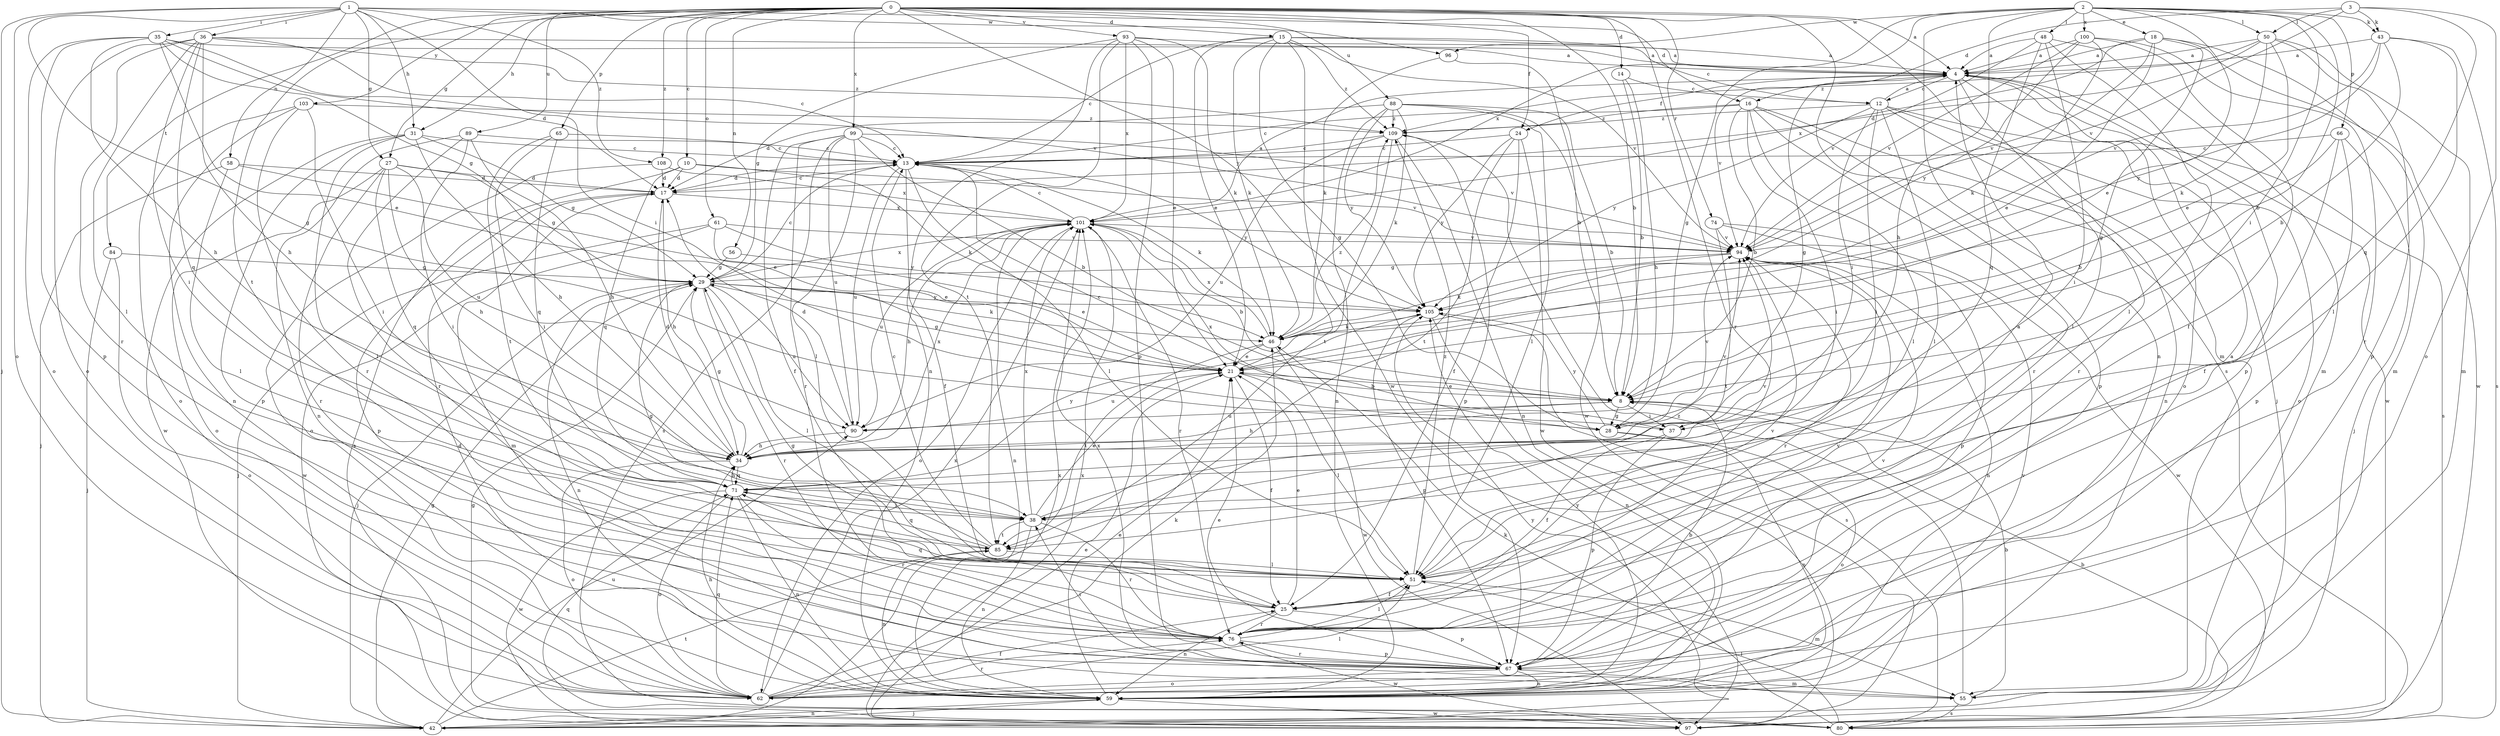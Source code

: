 strict digraph  {
0;
1;
2;
3;
4;
8;
10;
12;
13;
14;
15;
16;
17;
18;
21;
24;
25;
27;
28;
29;
31;
34;
35;
36;
37;
38;
42;
43;
46;
48;
50;
51;
55;
56;
58;
59;
61;
62;
65;
66;
67;
71;
74;
76;
80;
84;
85;
88;
89;
90;
93;
94;
96;
97;
99;
100;
101;
103;
105;
108;
109;
0 -> 4  [label=a];
0 -> 8  [label=b];
0 -> 10  [label=c];
0 -> 14  [label=d];
0 -> 15  [label=d];
0 -> 24  [label=f];
0 -> 27  [label=g];
0 -> 31  [label=h];
0 -> 55  [label=m];
0 -> 56  [label=n];
0 -> 61  [label=o];
0 -> 65  [label=p];
0 -> 74  [label=r];
0 -> 76  [label=r];
0 -> 80  [label=s];
0 -> 84  [label=t];
0 -> 85  [label=t];
0 -> 88  [label=u];
0 -> 89  [label=u];
0 -> 93  [label=v];
0 -> 99  [label=x];
0 -> 103  [label=y];
0 -> 105  [label=y];
0 -> 108  [label=z];
1 -> 16  [label=d];
1 -> 27  [label=g];
1 -> 28  [label=g];
1 -> 31  [label=h];
1 -> 35  [label=i];
1 -> 36  [label=i];
1 -> 37  [label=i];
1 -> 42  [label=j];
1 -> 58  [label=n];
1 -> 62  [label=o];
1 -> 96  [label=w];
1 -> 108  [label=z];
2 -> 8  [label=b];
2 -> 18  [label=e];
2 -> 21  [label=e];
2 -> 28  [label=g];
2 -> 34  [label=h];
2 -> 37  [label=i];
2 -> 43  [label=k];
2 -> 48  [label=l];
2 -> 50  [label=l];
2 -> 59  [label=n];
2 -> 66  [label=p];
2 -> 96  [label=w];
2 -> 100  [label=x];
2 -> 101  [label=x];
3 -> 16  [label=d];
3 -> 43  [label=k];
3 -> 50  [label=l];
3 -> 62  [label=o];
3 -> 71  [label=q];
3 -> 94  [label=v];
4 -> 12  [label=c];
4 -> 24  [label=f];
4 -> 28  [label=g];
4 -> 42  [label=j];
4 -> 51  [label=l];
4 -> 62  [label=o];
4 -> 67  [label=p];
4 -> 94  [label=v];
4 -> 97  [label=w];
8 -> 21  [label=e];
8 -> 28  [label=g];
8 -> 34  [label=h];
8 -> 37  [label=i];
8 -> 90  [label=u];
10 -> 17  [label=d];
10 -> 46  [label=k];
10 -> 71  [label=q];
10 -> 80  [label=s];
10 -> 94  [label=v];
12 -> 4  [label=a];
12 -> 37  [label=i];
12 -> 38  [label=i];
12 -> 51  [label=l];
12 -> 62  [label=o];
12 -> 76  [label=r];
12 -> 80  [label=s];
12 -> 105  [label=y];
12 -> 109  [label=z];
13 -> 17  [label=d];
13 -> 25  [label=f];
13 -> 46  [label=k];
13 -> 51  [label=l];
13 -> 90  [label=u];
13 -> 105  [label=y];
14 -> 8  [label=b];
14 -> 12  [label=c];
14 -> 34  [label=h];
15 -> 4  [label=a];
15 -> 12  [label=c];
15 -> 13  [label=c];
15 -> 21  [label=e];
15 -> 28  [label=g];
15 -> 46  [label=k];
15 -> 94  [label=v];
15 -> 97  [label=w];
15 -> 109  [label=z];
16 -> 8  [label=b];
16 -> 13  [label=c];
16 -> 38  [label=i];
16 -> 51  [label=l];
16 -> 59  [label=n];
16 -> 67  [label=p];
16 -> 76  [label=r];
16 -> 109  [label=z];
17 -> 13  [label=c];
17 -> 34  [label=h];
17 -> 55  [label=m];
17 -> 67  [label=p];
17 -> 101  [label=x];
18 -> 4  [label=a];
18 -> 21  [label=e];
18 -> 28  [label=g];
18 -> 55  [label=m];
18 -> 94  [label=v];
18 -> 97  [label=w];
18 -> 101  [label=x];
21 -> 8  [label=b];
21 -> 25  [label=f];
21 -> 29  [label=g];
21 -> 51  [label=l];
21 -> 90  [label=u];
21 -> 109  [label=z];
24 -> 13  [label=c];
24 -> 25  [label=f];
24 -> 85  [label=t];
24 -> 97  [label=w];
24 -> 105  [label=y];
25 -> 21  [label=e];
25 -> 29  [label=g];
25 -> 59  [label=n];
25 -> 67  [label=p];
25 -> 71  [label=q];
25 -> 76  [label=r];
25 -> 94  [label=v];
27 -> 17  [label=d];
27 -> 29  [label=g];
27 -> 34  [label=h];
27 -> 62  [label=o];
27 -> 71  [label=q];
27 -> 76  [label=r];
27 -> 90  [label=u];
28 -> 59  [label=n];
28 -> 62  [label=o];
28 -> 94  [label=v];
28 -> 101  [label=x];
28 -> 105  [label=y];
29 -> 13  [label=c];
29 -> 42  [label=j];
29 -> 46  [label=k];
29 -> 51  [label=l];
29 -> 59  [label=n];
29 -> 76  [label=r];
29 -> 90  [label=u];
29 -> 101  [label=x];
29 -> 105  [label=y];
31 -> 13  [label=c];
31 -> 29  [label=g];
31 -> 34  [label=h];
31 -> 51  [label=l];
31 -> 67  [label=p];
31 -> 97  [label=w];
34 -> 17  [label=d];
34 -> 29  [label=g];
34 -> 62  [label=o];
34 -> 71  [label=q];
34 -> 94  [label=v];
34 -> 101  [label=x];
35 -> 4  [label=a];
35 -> 17  [label=d];
35 -> 21  [label=e];
35 -> 29  [label=g];
35 -> 34  [label=h];
35 -> 62  [label=o];
35 -> 67  [label=p];
35 -> 94  [label=v];
36 -> 4  [label=a];
36 -> 13  [label=c];
36 -> 34  [label=h];
36 -> 38  [label=i];
36 -> 51  [label=l];
36 -> 62  [label=o];
36 -> 71  [label=q];
36 -> 76  [label=r];
36 -> 109  [label=z];
37 -> 13  [label=c];
37 -> 25  [label=f];
37 -> 67  [label=p];
38 -> 21  [label=e];
38 -> 59  [label=n];
38 -> 76  [label=r];
38 -> 85  [label=t];
38 -> 94  [label=v];
38 -> 101  [label=x];
42 -> 29  [label=g];
42 -> 59  [label=n];
42 -> 85  [label=t];
42 -> 90  [label=u];
42 -> 101  [label=x];
42 -> 105  [label=y];
43 -> 4  [label=a];
43 -> 8  [label=b];
43 -> 51  [label=l];
43 -> 80  [label=s];
43 -> 94  [label=v];
43 -> 105  [label=y];
46 -> 21  [label=e];
46 -> 85  [label=t];
46 -> 97  [label=w];
46 -> 101  [label=x];
48 -> 4  [label=a];
48 -> 38  [label=i];
48 -> 51  [label=l];
48 -> 55  [label=m];
48 -> 71  [label=q];
48 -> 94  [label=v];
50 -> 4  [label=a];
50 -> 17  [label=d];
50 -> 21  [label=e];
50 -> 46  [label=k];
50 -> 55  [label=m];
50 -> 67  [label=p];
50 -> 109  [label=z];
51 -> 4  [label=a];
51 -> 25  [label=f];
51 -> 55  [label=m];
51 -> 109  [label=z];
55 -> 8  [label=b];
55 -> 17  [label=d];
55 -> 80  [label=s];
55 -> 109  [label=z];
56 -> 21  [label=e];
56 -> 29  [label=g];
58 -> 17  [label=d];
58 -> 21  [label=e];
58 -> 42  [label=j];
58 -> 51  [label=l];
59 -> 21  [label=e];
59 -> 34  [label=h];
59 -> 42  [label=j];
59 -> 94  [label=v];
59 -> 97  [label=w];
59 -> 105  [label=y];
61 -> 21  [label=e];
61 -> 42  [label=j];
61 -> 94  [label=v];
61 -> 97  [label=w];
61 -> 105  [label=y];
62 -> 25  [label=f];
62 -> 46  [label=k];
62 -> 51  [label=l];
62 -> 71  [label=q];
62 -> 76  [label=r];
62 -> 101  [label=x];
65 -> 13  [label=c];
65 -> 38  [label=i];
65 -> 71  [label=q];
65 -> 85  [label=t];
66 -> 8  [label=b];
66 -> 13  [label=c];
66 -> 25  [label=f];
66 -> 42  [label=j];
66 -> 67  [label=p];
67 -> 8  [label=b];
67 -> 21  [label=e];
67 -> 38  [label=i];
67 -> 55  [label=m];
67 -> 59  [label=n];
67 -> 62  [label=o];
67 -> 76  [label=r];
67 -> 94  [label=v];
67 -> 101  [label=x];
71 -> 34  [label=h];
71 -> 38  [label=i];
71 -> 59  [label=n];
71 -> 62  [label=o];
71 -> 76  [label=r];
71 -> 97  [label=w];
71 -> 105  [label=y];
74 -> 67  [label=p];
74 -> 85  [label=t];
74 -> 94  [label=v];
74 -> 97  [label=w];
76 -> 4  [label=a];
76 -> 51  [label=l];
76 -> 67  [label=p];
76 -> 94  [label=v];
76 -> 97  [label=w];
80 -> 29  [label=g];
80 -> 46  [label=k];
80 -> 51  [label=l];
80 -> 71  [label=q];
84 -> 29  [label=g];
84 -> 42  [label=j];
84 -> 62  [label=o];
85 -> 13  [label=c];
85 -> 29  [label=g];
85 -> 51  [label=l];
85 -> 59  [label=n];
85 -> 71  [label=q];
88 -> 8  [label=b];
88 -> 17  [label=d];
88 -> 46  [label=k];
88 -> 51  [label=l];
88 -> 59  [label=n];
88 -> 97  [label=w];
88 -> 105  [label=y];
88 -> 109  [label=z];
89 -> 13  [label=c];
89 -> 34  [label=h];
89 -> 38  [label=i];
89 -> 59  [label=n];
89 -> 76  [label=r];
90 -> 17  [label=d];
90 -> 34  [label=h];
93 -> 4  [label=a];
93 -> 21  [label=e];
93 -> 29  [label=g];
93 -> 46  [label=k];
93 -> 59  [label=n];
93 -> 67  [label=p];
93 -> 85  [label=t];
93 -> 101  [label=x];
94 -> 29  [label=g];
94 -> 46  [label=k];
94 -> 59  [label=n];
94 -> 76  [label=r];
96 -> 8  [label=b];
96 -> 46  [label=k];
97 -> 8  [label=b];
97 -> 21  [label=e];
97 -> 101  [label=x];
99 -> 8  [label=b];
99 -> 13  [label=c];
99 -> 25  [label=f];
99 -> 51  [label=l];
99 -> 76  [label=r];
99 -> 80  [label=s];
99 -> 90  [label=u];
99 -> 94  [label=v];
100 -> 4  [label=a];
100 -> 25  [label=f];
100 -> 46  [label=k];
100 -> 76  [label=r];
100 -> 94  [label=v];
100 -> 105  [label=y];
101 -> 4  [label=a];
101 -> 8  [label=b];
101 -> 13  [label=c];
101 -> 34  [label=h];
101 -> 59  [label=n];
101 -> 62  [label=o];
101 -> 76  [label=r];
101 -> 90  [label=u];
101 -> 94  [label=v];
103 -> 38  [label=i];
103 -> 59  [label=n];
103 -> 62  [label=o];
103 -> 76  [label=r];
103 -> 109  [label=z];
105 -> 46  [label=k];
105 -> 59  [label=n];
105 -> 67  [label=p];
105 -> 80  [label=s];
108 -> 17  [label=d];
108 -> 62  [label=o];
108 -> 101  [label=x];
109 -> 13  [label=c];
109 -> 59  [label=n];
109 -> 67  [label=p];
109 -> 85  [label=t];
109 -> 90  [label=u];
}
